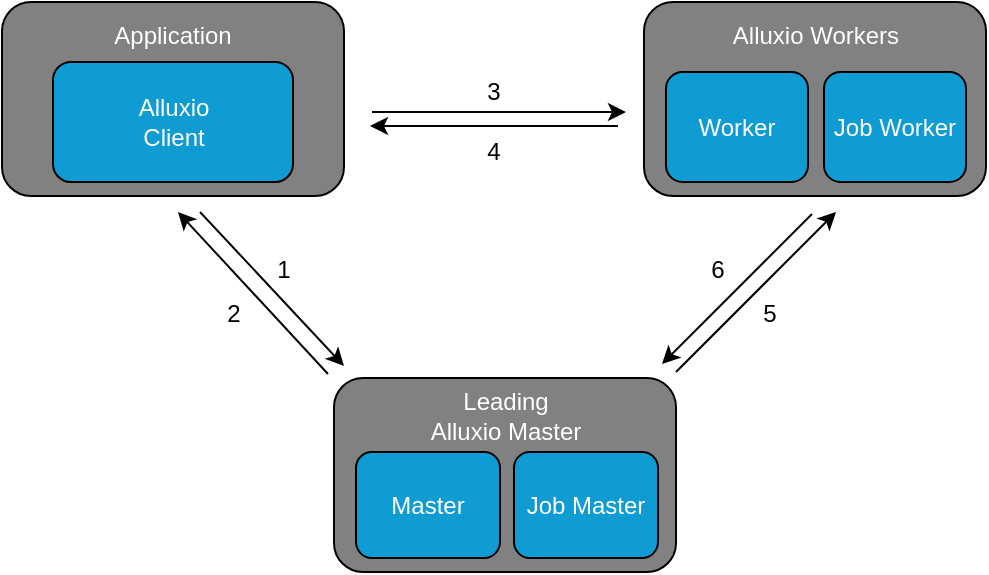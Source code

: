 <mxfile version="20.2.7" type="github">
  <diagram id="R8gfX2kJp3bUNgBtq2-Y" name="第 1 页">
    <mxGraphModel dx="2258" dy="802" grid="0" gridSize="10" guides="1" tooltips="1" connect="1" arrows="1" fold="1" page="1" pageScale="1" pageWidth="827" pageHeight="1169" math="0" shadow="0">
      <root>
        <mxCell id="0" />
        <mxCell id="1" parent="0" />
        <mxCell id="f_0assqTDU02tBPkIdf6-1" value="" style="rounded=1;whiteSpace=wrap;html=1;fillColor=#818181;" parent="1" vertex="1">
          <mxGeometry x="160" y="217" width="171" height="97" as="geometry" />
        </mxCell>
        <mxCell id="f_0assqTDU02tBPkIdf6-2" value="" style="rounded=1;whiteSpace=wrap;html=1;fillColor=#818181;" parent="1" vertex="1">
          <mxGeometry x="326" y="405" width="171" height="97" as="geometry" />
        </mxCell>
        <mxCell id="f_0assqTDU02tBPkIdf6-3" value="" style="rounded=1;whiteSpace=wrap;html=1;fillColor=#818181;" parent="1" vertex="1">
          <mxGeometry x="481" y="217" width="171" height="97" as="geometry" />
        </mxCell>
        <mxCell id="f_0assqTDU02tBPkIdf6-4" value="" style="endArrow=classic;html=1;rounded=0;" parent="1" edge="1">
          <mxGeometry width="50" height="50" relative="1" as="geometry">
            <mxPoint x="345" y="272" as="sourcePoint" />
            <mxPoint x="472" y="272" as="targetPoint" />
          </mxGeometry>
        </mxCell>
        <mxCell id="f_0assqTDU02tBPkIdf6-5" value="" style="endArrow=classic;html=1;rounded=0;" parent="1" edge="1">
          <mxGeometry width="50" height="50" relative="1" as="geometry">
            <mxPoint x="468" y="279" as="sourcePoint" />
            <mxPoint x="344" y="279" as="targetPoint" />
          </mxGeometry>
        </mxCell>
        <mxCell id="f_0assqTDU02tBPkIdf6-6" value="" style="rounded=1;whiteSpace=wrap;html=1;fillColor=#0f9cd3;" parent="1" vertex="1">
          <mxGeometry x="185.5" y="247" width="120" height="60" as="geometry" />
        </mxCell>
        <mxCell id="f_0assqTDU02tBPkIdf6-7" value="Worker" style="rounded=1;whiteSpace=wrap;html=1;fillColor=#0F9CD3;fontColor=#FFFFFF;" parent="1" vertex="1">
          <mxGeometry x="492" y="252" width="71" height="55" as="geometry" />
        </mxCell>
        <mxCell id="f_0assqTDU02tBPkIdf6-8" value="Job Worker" style="rounded=1;whiteSpace=wrap;html=1;fillColor=#0F9CD3;fontColor=#FFFFFF;" parent="1" vertex="1">
          <mxGeometry x="571" y="252" width="71" height="55" as="geometry" />
        </mxCell>
        <mxCell id="f_0assqTDU02tBPkIdf6-10" value="&lt;font color=&quot;#ffffff&quot;&gt;Job Master&lt;/font&gt;" style="rounded=1;whiteSpace=wrap;html=1;fillColor=#0F9CD3;" parent="1" vertex="1">
          <mxGeometry x="416" y="442" width="72" height="53" as="geometry" />
        </mxCell>
        <mxCell id="f_0assqTDU02tBPkIdf6-11" value="&lt;font color=&quot;#ffffff&quot;&gt;Master&lt;/font&gt;" style="rounded=1;whiteSpace=wrap;html=1;fillColor=#0F9CD3;" parent="1" vertex="1">
          <mxGeometry x="337" y="442" width="72" height="53" as="geometry" />
        </mxCell>
        <mxCell id="f_0assqTDU02tBPkIdf6-12" value="Application" style="text;html=1;align=center;verticalAlign=middle;whiteSpace=wrap;rounded=0;fontColor=#FFFFFF;" parent="1" vertex="1">
          <mxGeometry x="207.25" y="221" width="76.5" height="26" as="geometry" />
        </mxCell>
        <mxCell id="f_0assqTDU02tBPkIdf6-13" value="Alluxio Client" style="text;html=1;strokeColor=none;fillColor=none;align=center;verticalAlign=middle;whiteSpace=wrap;rounded=0;fontColor=#FFFFFF;" parent="1" vertex="1">
          <mxGeometry x="216" y="262" width="60" height="30" as="geometry" />
        </mxCell>
        <mxCell id="f_0assqTDU02tBPkIdf6-14" value="Alluxio Workers" style="text;html=1;strokeColor=none;fillColor=none;align=center;verticalAlign=middle;whiteSpace=wrap;rounded=0;fontColor=#FFFFFF;" parent="1" vertex="1">
          <mxGeometry x="519.5" y="219" width="94" height="30" as="geometry" />
        </mxCell>
        <mxCell id="fbc64Sp-DXA3yJUkZxlY-1" value="Leading Alluxio Master" style="text;html=1;strokeColor=none;fillColor=none;align=center;verticalAlign=middle;whiteSpace=wrap;rounded=0;fontColor=#FFFFFF;" parent="1" vertex="1">
          <mxGeometry x="370.75" y="409" width="81.5" height="30" as="geometry" />
        </mxCell>
        <mxCell id="fbc64Sp-DXA3yJUkZxlY-2" value="" style="endArrow=classic;html=1;rounded=0;" parent="1" edge="1">
          <mxGeometry width="50" height="50" relative="1" as="geometry">
            <mxPoint x="323" y="403" as="sourcePoint" />
            <mxPoint x="248" y="322" as="targetPoint" />
          </mxGeometry>
        </mxCell>
        <mxCell id="fbc64Sp-DXA3yJUkZxlY-3" value="" style="endArrow=classic;html=1;rounded=0;" parent="1" edge="1">
          <mxGeometry width="50" height="50" relative="1" as="geometry">
            <mxPoint x="259" y="322" as="sourcePoint" />
            <mxPoint x="331" y="399" as="targetPoint" />
          </mxGeometry>
        </mxCell>
        <mxCell id="fbc64Sp-DXA3yJUkZxlY-5" value="2" style="text;html=1;strokeColor=none;fillColor=none;align=center;verticalAlign=middle;whiteSpace=wrap;rounded=0;fontColor=#000000;" parent="1" vertex="1">
          <mxGeometry x="245.5" y="358" width="60" height="30" as="geometry" />
        </mxCell>
        <mxCell id="fbc64Sp-DXA3yJUkZxlY-6" value="1" style="text;html=1;strokeColor=none;fillColor=none;align=center;verticalAlign=middle;whiteSpace=wrap;rounded=0;fontColor=#000000;" parent="1" vertex="1">
          <mxGeometry x="271" y="336" width="60" height="30" as="geometry" />
        </mxCell>
        <mxCell id="fbc64Sp-DXA3yJUkZxlY-7" value="3" style="text;html=1;strokeColor=none;fillColor=none;align=center;verticalAlign=middle;whiteSpace=wrap;rounded=0;fontColor=#000000;" parent="1" vertex="1">
          <mxGeometry x="376" y="247" width="60" height="30" as="geometry" />
        </mxCell>
        <mxCell id="fbc64Sp-DXA3yJUkZxlY-8" value="4" style="text;html=1;strokeColor=none;fillColor=none;align=center;verticalAlign=middle;whiteSpace=wrap;rounded=0;fontColor=#000000;" parent="1" vertex="1">
          <mxGeometry x="376" y="277" width="60" height="30" as="geometry" />
        </mxCell>
        <mxCell id="IRXazmFKwiQnoj0XAraA-1" value="" style="endArrow=classic;html=1;rounded=0;" edge="1" parent="1">
          <mxGeometry width="50" height="50" relative="1" as="geometry">
            <mxPoint x="497" y="402" as="sourcePoint" />
            <mxPoint x="577" y="322" as="targetPoint" />
          </mxGeometry>
        </mxCell>
        <mxCell id="IRXazmFKwiQnoj0XAraA-2" value="" style="endArrow=classic;html=1;rounded=0;" edge="1" parent="1">
          <mxGeometry width="50" height="50" relative="1" as="geometry">
            <mxPoint x="565" y="323" as="sourcePoint" />
            <mxPoint x="490" y="398" as="targetPoint" />
          </mxGeometry>
        </mxCell>
        <mxCell id="IRXazmFKwiQnoj0XAraA-3" value="5" style="text;html=1;strokeColor=none;fillColor=none;align=center;verticalAlign=middle;whiteSpace=wrap;rounded=0;" vertex="1" parent="1">
          <mxGeometry x="514" y="358" width="60" height="30" as="geometry" />
        </mxCell>
        <mxCell id="IRXazmFKwiQnoj0XAraA-4" value="6" style="text;html=1;strokeColor=none;fillColor=none;align=center;verticalAlign=middle;whiteSpace=wrap;rounded=0;" vertex="1" parent="1">
          <mxGeometry x="488" y="336" width="60" height="30" as="geometry" />
        </mxCell>
      </root>
    </mxGraphModel>
  </diagram>
</mxfile>
